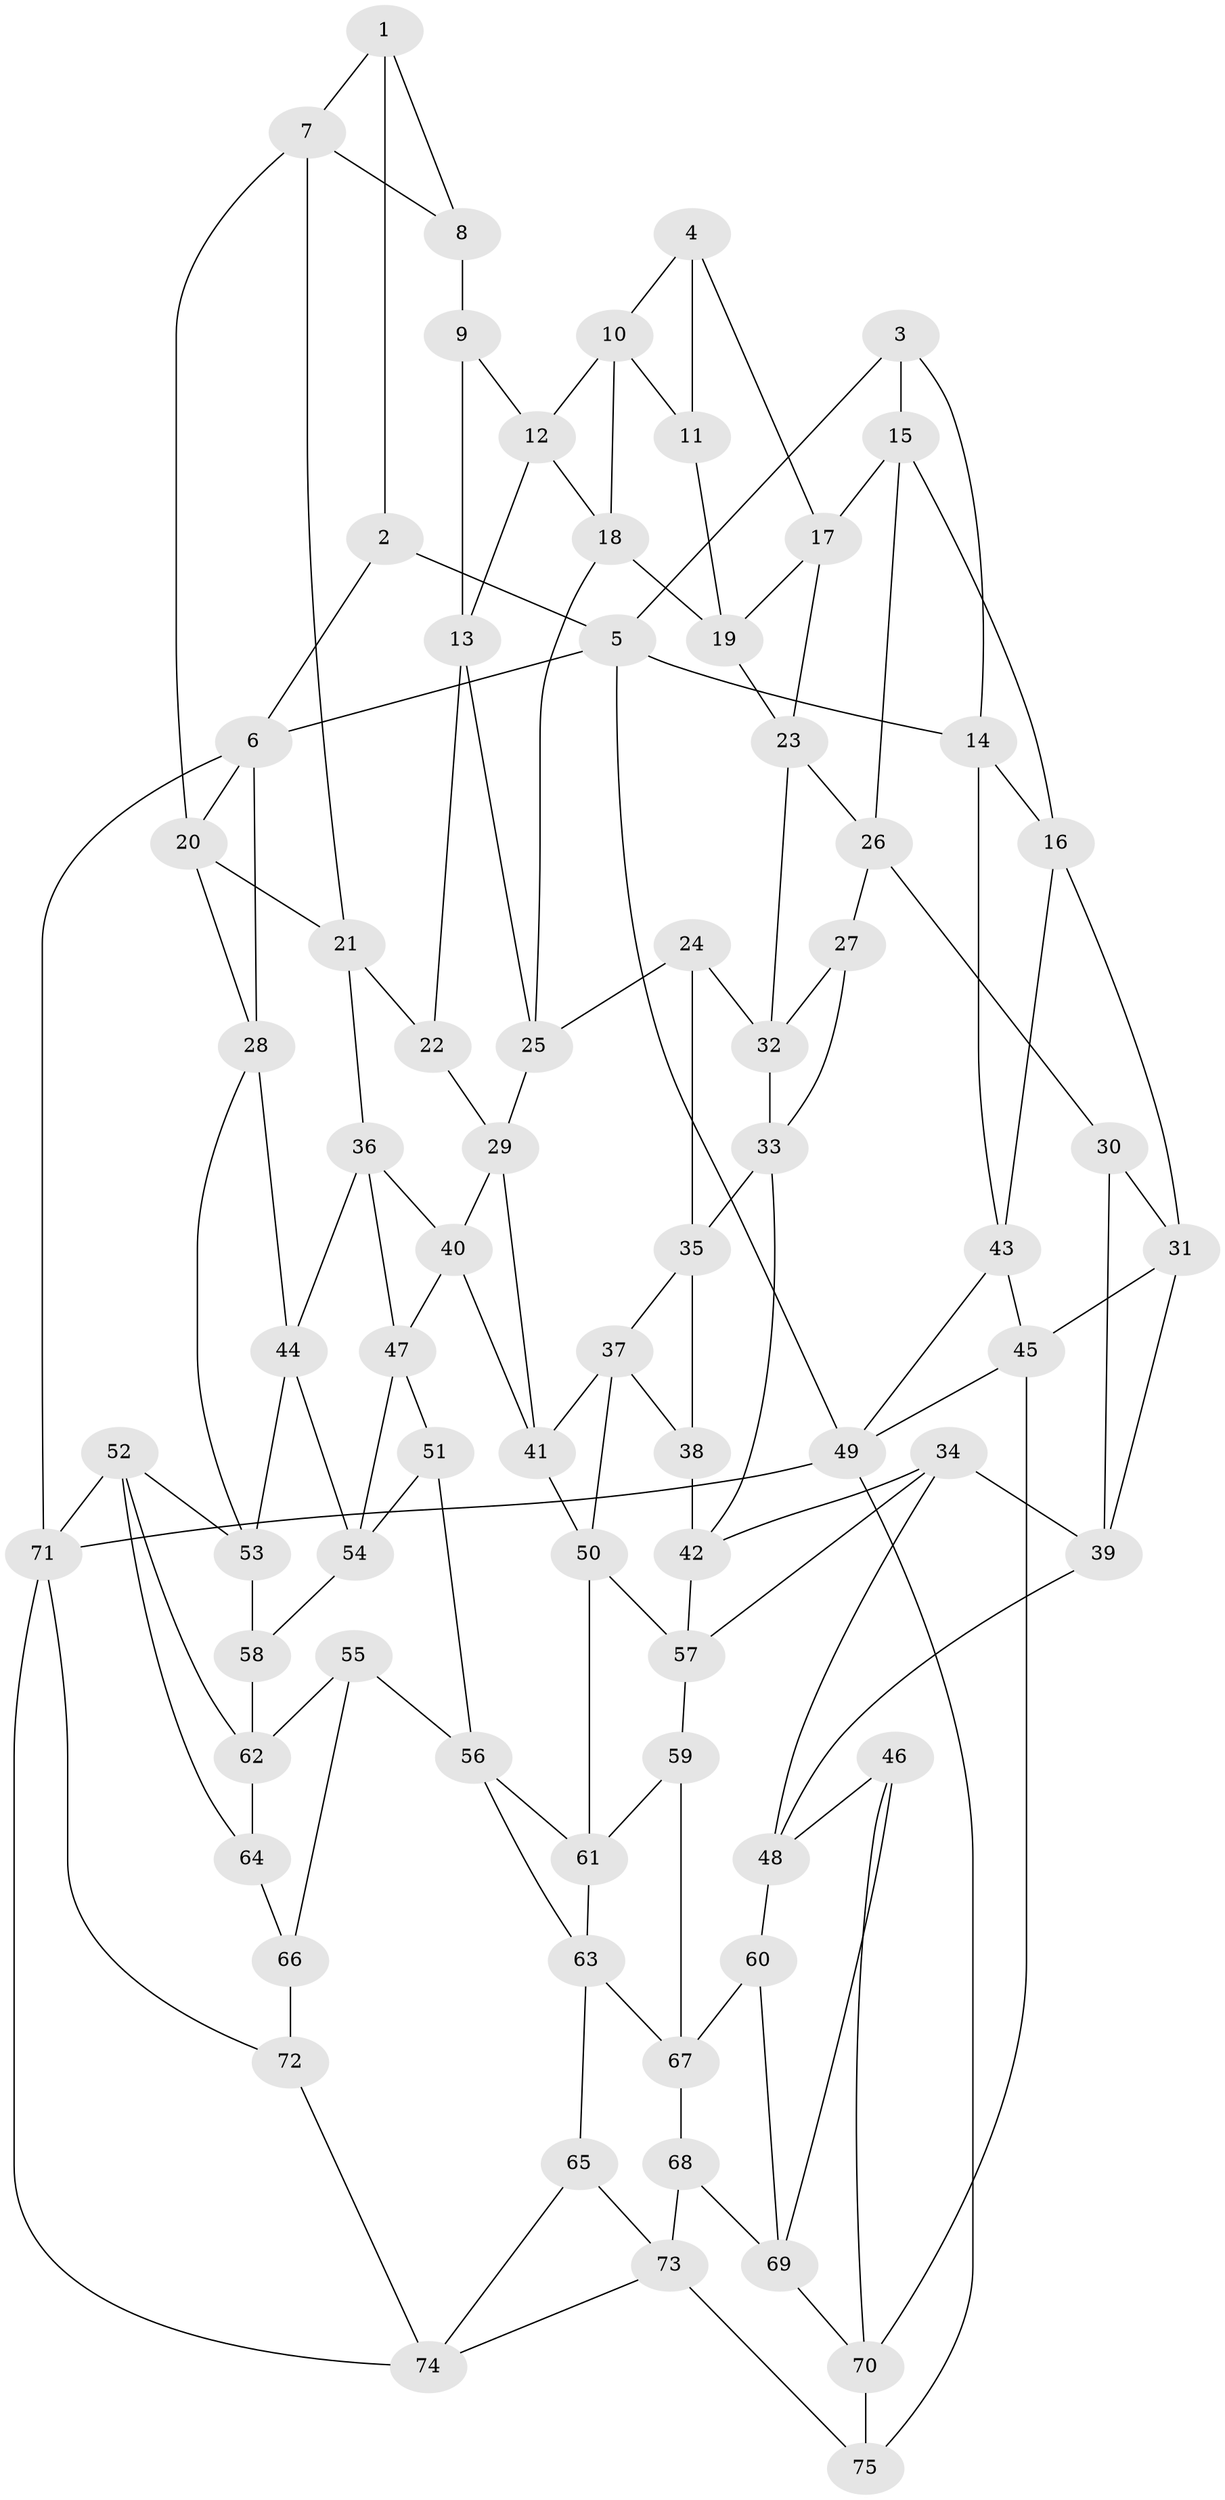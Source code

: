 // original degree distribution, {3: 0.013333333333333334, 5: 0.5333333333333333, 4: 0.23333333333333334, 6: 0.22}
// Generated by graph-tools (version 1.1) at 2025/03/03/09/25 03:03:25]
// undirected, 75 vertices, 140 edges
graph export_dot {
graph [start="1"]
  node [color=gray90,style=filled];
  1;
  2;
  3;
  4;
  5;
  6;
  7;
  8;
  9;
  10;
  11;
  12;
  13;
  14;
  15;
  16;
  17;
  18;
  19;
  20;
  21;
  22;
  23;
  24;
  25;
  26;
  27;
  28;
  29;
  30;
  31;
  32;
  33;
  34;
  35;
  36;
  37;
  38;
  39;
  40;
  41;
  42;
  43;
  44;
  45;
  46;
  47;
  48;
  49;
  50;
  51;
  52;
  53;
  54;
  55;
  56;
  57;
  58;
  59;
  60;
  61;
  62;
  63;
  64;
  65;
  66;
  67;
  68;
  69;
  70;
  71;
  72;
  73;
  74;
  75;
  1 -- 2 [weight=1.0];
  1 -- 7 [weight=1.0];
  1 -- 8 [weight=1.0];
  2 -- 5 [weight=1.0];
  2 -- 6 [weight=1.0];
  3 -- 5 [weight=1.0];
  3 -- 14 [weight=1.0];
  3 -- 15 [weight=1.0];
  4 -- 10 [weight=1.0];
  4 -- 11 [weight=1.0];
  4 -- 17 [weight=1.0];
  5 -- 6 [weight=1.0];
  5 -- 14 [weight=1.0];
  5 -- 49 [weight=1.0];
  6 -- 20 [weight=1.0];
  6 -- 28 [weight=1.0];
  6 -- 71 [weight=1.0];
  7 -- 8 [weight=1.0];
  7 -- 20 [weight=1.0];
  7 -- 21 [weight=1.0];
  8 -- 9 [weight=2.0];
  9 -- 12 [weight=1.0];
  9 -- 13 [weight=1.0];
  10 -- 11 [weight=1.0];
  10 -- 12 [weight=1.0];
  10 -- 18 [weight=1.0];
  11 -- 19 [weight=1.0];
  12 -- 13 [weight=1.0];
  12 -- 18 [weight=1.0];
  13 -- 22 [weight=1.0];
  13 -- 25 [weight=1.0];
  14 -- 16 [weight=1.0];
  14 -- 43 [weight=1.0];
  15 -- 16 [weight=1.0];
  15 -- 17 [weight=1.0];
  15 -- 26 [weight=1.0];
  16 -- 31 [weight=1.0];
  16 -- 43 [weight=1.0];
  17 -- 19 [weight=1.0];
  17 -- 23 [weight=1.0];
  18 -- 19 [weight=1.0];
  18 -- 25 [weight=1.0];
  19 -- 23 [weight=1.0];
  20 -- 21 [weight=1.0];
  20 -- 28 [weight=1.0];
  21 -- 22 [weight=1.0];
  21 -- 36 [weight=1.0];
  22 -- 29 [weight=1.0];
  23 -- 26 [weight=1.0];
  23 -- 32 [weight=1.0];
  24 -- 25 [weight=1.0];
  24 -- 32 [weight=1.0];
  24 -- 35 [weight=1.0];
  25 -- 29 [weight=1.0];
  26 -- 27 [weight=1.0];
  26 -- 30 [weight=1.0];
  27 -- 32 [weight=1.0];
  27 -- 33 [weight=1.0];
  28 -- 44 [weight=1.0];
  28 -- 53 [weight=1.0];
  29 -- 40 [weight=1.0];
  29 -- 41 [weight=1.0];
  30 -- 31 [weight=1.0];
  30 -- 39 [weight=1.0];
  31 -- 39 [weight=1.0];
  31 -- 45 [weight=1.0];
  32 -- 33 [weight=1.0];
  33 -- 35 [weight=1.0];
  33 -- 42 [weight=1.0];
  34 -- 39 [weight=1.0];
  34 -- 42 [weight=1.0];
  34 -- 48 [weight=1.0];
  34 -- 57 [weight=1.0];
  35 -- 37 [weight=1.0];
  35 -- 38 [weight=1.0];
  36 -- 40 [weight=1.0];
  36 -- 44 [weight=1.0];
  36 -- 47 [weight=1.0];
  37 -- 38 [weight=1.0];
  37 -- 41 [weight=1.0];
  37 -- 50 [weight=1.0];
  38 -- 42 [weight=1.0];
  39 -- 48 [weight=1.0];
  40 -- 41 [weight=1.0];
  40 -- 47 [weight=1.0];
  41 -- 50 [weight=1.0];
  42 -- 57 [weight=1.0];
  43 -- 45 [weight=1.0];
  43 -- 49 [weight=1.0];
  44 -- 53 [weight=1.0];
  44 -- 54 [weight=1.0];
  45 -- 49 [weight=1.0];
  45 -- 70 [weight=1.0];
  46 -- 48 [weight=1.0];
  46 -- 69 [weight=1.0];
  46 -- 70 [weight=1.0];
  47 -- 51 [weight=1.0];
  47 -- 54 [weight=1.0];
  48 -- 60 [weight=1.0];
  49 -- 71 [weight=1.0];
  49 -- 75 [weight=1.0];
  50 -- 57 [weight=1.0];
  50 -- 61 [weight=1.0];
  51 -- 54 [weight=1.0];
  51 -- 56 [weight=1.0];
  52 -- 53 [weight=1.0];
  52 -- 62 [weight=1.0];
  52 -- 64 [weight=1.0];
  52 -- 71 [weight=1.0];
  53 -- 58 [weight=1.0];
  54 -- 58 [weight=1.0];
  55 -- 56 [weight=1.0];
  55 -- 62 [weight=1.0];
  55 -- 66 [weight=1.0];
  56 -- 61 [weight=1.0];
  56 -- 63 [weight=1.0];
  57 -- 59 [weight=1.0];
  58 -- 62 [weight=2.0];
  59 -- 61 [weight=1.0];
  59 -- 67 [weight=1.0];
  60 -- 67 [weight=1.0];
  60 -- 69 [weight=1.0];
  61 -- 63 [weight=1.0];
  62 -- 64 [weight=2.0];
  63 -- 65 [weight=1.0];
  63 -- 67 [weight=1.0];
  64 -- 66 [weight=1.0];
  65 -- 73 [weight=1.0];
  65 -- 74 [weight=1.0];
  66 -- 72 [weight=2.0];
  67 -- 68 [weight=1.0];
  68 -- 69 [weight=1.0];
  68 -- 73 [weight=1.0];
  69 -- 70 [weight=1.0];
  70 -- 75 [weight=1.0];
  71 -- 72 [weight=1.0];
  71 -- 74 [weight=1.0];
  72 -- 74 [weight=1.0];
  73 -- 74 [weight=1.0];
  73 -- 75 [weight=1.0];
}
